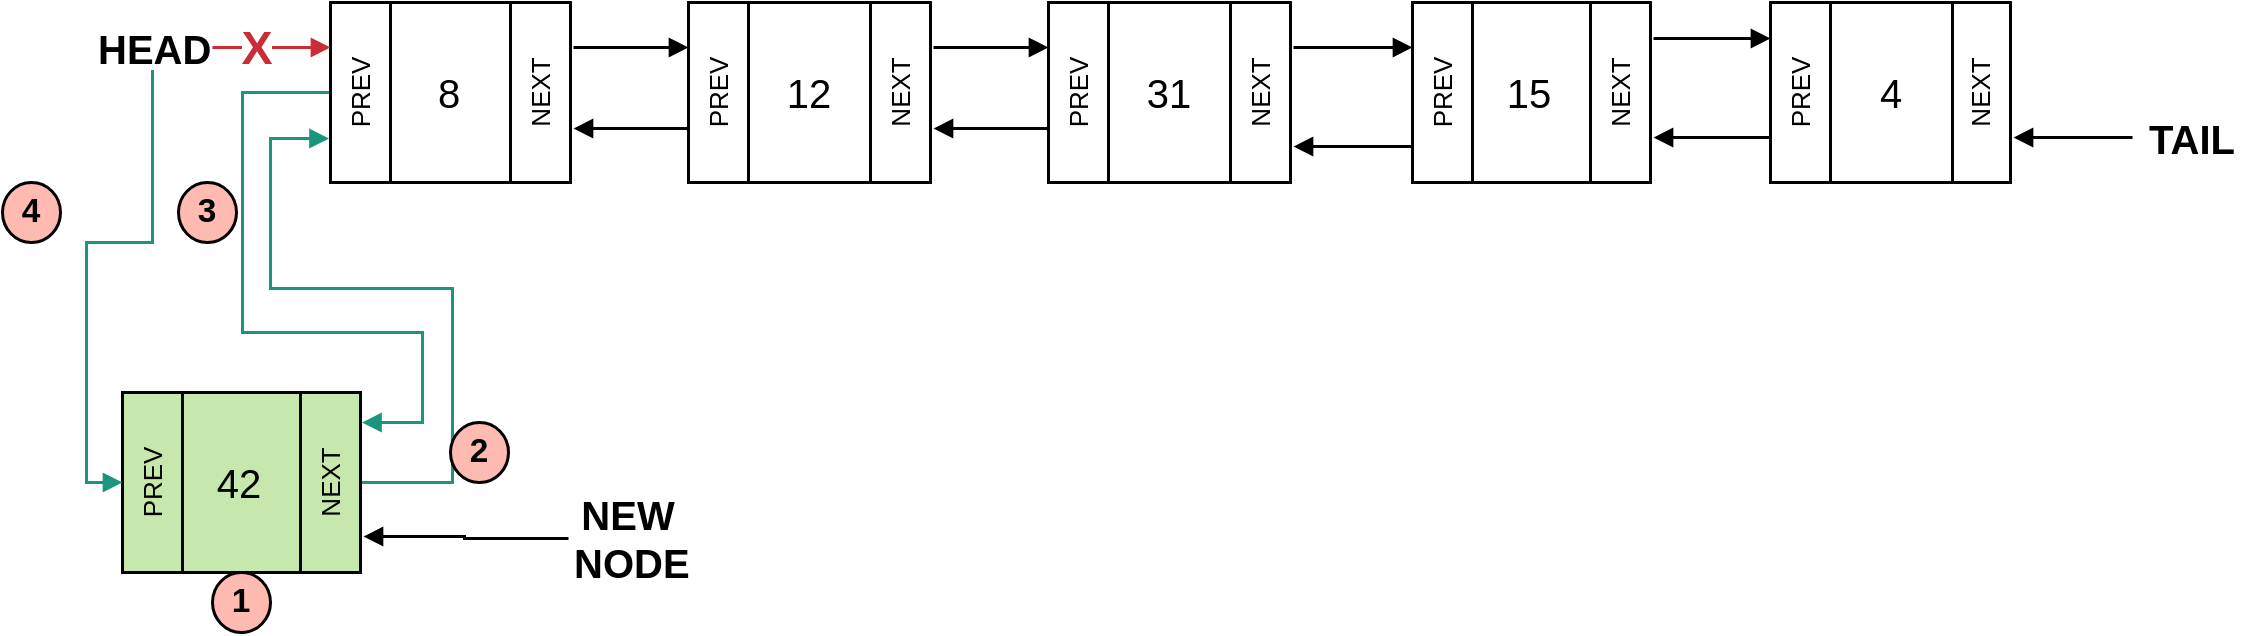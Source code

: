 <?xml version="1.0" encoding="UTF-8"?><mxfile type="Lucidchart-Import" version="17.1.4"><diagram name="Page 1" id="0"><mxGraphModel page="1" pageWidth="1020" pageHeight="1320" grid="1" gridSize="15"><root><mxCell id="0"/><mxCell id="1" parent="0"/><UserObject label="8" lucidchartObjectId="87jIpDc4QQPj" id="2"><mxCell style="html=1;overflow=block;blockSpacing=1;whiteSpace=wrap;fontSize=20;fontColor=default;spacing=3.8;strokeOpacity=100;strokeWidth=1.5;" vertex="1" parent="1"><mxGeometry x="268" y="195" width="61" height="90" as="geometry"/></mxCell></UserObject><mxCell id="3" style="html=1;overflow=block;blockSpacing=1;whiteSpace=wrap;fontSize=13;fontColor=default;spacing=3.8;strokeOpacity=100;strokeWidth=1.5;" vertex="1" parent="1"><mxGeometry x="329" y="195" width="30" height="90" as="geometry"/></mxCell><UserObject label="NEXT" lucidchartObjectId="b8jIca_Rjnn7" id="4"><mxCell style="html=1;overflow=block;blockSpacing=1;whiteSpace=wrap;fontSize=13;fontColor=default;spacing=3.8;strokeOpacity=100;strokeWidth=1.5;fillColor=none;strokeColor=none;rotation=-90;" vertex="1" parent="3"><mxGeometry x="-1" y="0.333" width="90" height="30" relative="1" as="geometry"/></mxCell></UserObject><mxCell id="5" style="html=1;overflow=block;blockSpacing=1;whiteSpace=wrap;fontSize=13;fontColor=default;spacing=3.8;strokeOpacity=100;strokeWidth=1.5;" vertex="1" parent="1"><mxGeometry x="509" y="195" width="30" height="90" as="geometry"/></mxCell><UserObject label="NEXT" lucidchartObjectId="KMkIVn9KjEGU" id="6"><mxCell style="html=1;overflow=block;blockSpacing=1;whiteSpace=wrap;fontSize=13;fontColor=default;spacing=3.8;strokeOpacity=100;strokeWidth=1.5;fillColor=none;strokeColor=none;rotation=-90;" vertex="1" parent="5"><mxGeometry x="-1" y="0.333" width="90" height="30" relative="1" as="geometry"/></mxCell></UserObject><mxCell id="7" style="html=1;overflow=block;blockSpacing=1;whiteSpace=wrap;fontSize=13;fontColor=default;spacing=3.8;strokeOpacity=100;strokeWidth=1.5;" vertex="1" parent="1"><mxGeometry x="689" y="195" width="30" height="90" as="geometry"/></mxCell><UserObject label="NEXT" lucidchartObjectId="MMkIYD3FZGPi" id="8"><mxCell style="html=1;overflow=block;blockSpacing=1;whiteSpace=wrap;fontSize=13;fontColor=default;spacing=3.8;strokeOpacity=100;strokeWidth=1.5;fillColor=none;strokeColor=none;rotation=-90;" vertex="1" parent="7"><mxGeometry x="-1" y="0.333" width="90" height="30" relative="1" as="geometry"/></mxCell></UserObject><mxCell id="9" style="html=1;overflow=block;blockSpacing=1;whiteSpace=wrap;fontSize=13;fontColor=default;spacing=3.8;strokeOpacity=100;strokeWidth=1.5;" vertex="1" parent="1"><mxGeometry x="869" y="195" width="30" height="90" as="geometry"/></mxCell><UserObject label="NEXT" lucidchartObjectId="UMkIbARwJB-E" id="10"><mxCell style="html=1;overflow=block;blockSpacing=1;whiteSpace=wrap;fontSize=13;fontColor=default;spacing=3.8;strokeOpacity=100;strokeWidth=1.5;fillColor=none;strokeColor=none;rotation=-90;" vertex="1" parent="9"><mxGeometry x="-1" y="0.333" width="90" height="30" relative="1" as="geometry"/></mxCell></UserObject><mxCell id="11" style="html=1;overflow=block;blockSpacing=1;whiteSpace=wrap;fontSize=13;fontColor=default;spacing=3.8;strokeOpacity=100;strokeWidth=1.5;" vertex="1" parent="1"><mxGeometry x="1049" y="195" width="30" height="90" as="geometry"/></mxCell><UserObject label="NEXT" lucidchartObjectId="UMkIggsGwIHC" id="12"><mxCell style="html=1;overflow=block;blockSpacing=1;whiteSpace=wrap;fontSize=13;fontColor=default;spacing=3.8;strokeOpacity=100;strokeWidth=1.5;fillColor=none;strokeColor=none;rotation=-90;" vertex="1" parent="11"><mxGeometry x="-1" y="0.333" width="90" height="30" relative="1" as="geometry"/></mxCell></UserObject><UserObject label="HEAD" lucidchartObjectId="_NkISnPSQEmv" id="13"><mxCell style="points=[[0.5,0.756,0]];html=1;overflow=block;blockSpacing=1;whiteSpace=wrap;fontSize=20;fontColor=default;fontStyle=1;spacing=3.8;strokeOpacity=0;fillOpacity=0;fillColor=#ffffff;strokeWidth=1.5;" vertex="1" parent="1"><mxGeometry x="120" y="195" width="60" height="45" as="geometry"/></mxCell></UserObject><UserObject label="12" lucidchartObjectId="QWmIv0Gkiaes" id="14"><mxCell style="html=1;overflow=block;blockSpacing=1;whiteSpace=wrap;fontSize=20;fontColor=default;spacing=3.8;strokeOpacity=100;strokeWidth=1.5;" vertex="1" parent="1"><mxGeometry x="448" y="195" width="61" height="90" as="geometry"/></mxCell></UserObject><UserObject label="31" lucidchartObjectId="TWmI6WQyR7AT" id="15"><mxCell style="html=1;overflow=block;blockSpacing=1;whiteSpace=wrap;fontSize=20;fontColor=default;spacing=3.8;strokeOpacity=100;strokeWidth=1.5;" vertex="1" parent="1"><mxGeometry x="628" y="195" width="61" height="90" as="geometry"/></mxCell></UserObject><UserObject label="15" lucidchartObjectId="YWmIXrmHToj4" id="16"><mxCell style="html=1;overflow=block;blockSpacing=1;whiteSpace=wrap;fontSize=20;fontColor=default;spacing=3.8;strokeOpacity=100;strokeWidth=1.5;" vertex="1" parent="1"><mxGeometry x="808" y="195" width="61" height="90" as="geometry"/></mxCell></UserObject><UserObject label="4" lucidchartObjectId="2WmIQhawiGr." id="17"><mxCell style="html=1;overflow=block;blockSpacing=1;whiteSpace=wrap;fontSize=20;fontColor=default;spacing=3.8;strokeOpacity=100;strokeWidth=1.5;" vertex="1" parent="1"><mxGeometry x="989" y="195" width="61" height="90" as="geometry"/></mxCell></UserObject><mxCell id="18" style="html=1;overflow=block;blockSpacing=1;whiteSpace=wrap;fontSize=13;fontColor=default;spacing=3.8;strokeOpacity=100;strokeWidth=1.5;" vertex="1" parent="1"><mxGeometry x="239" y="195" width="30" height="90" as="geometry"/></mxCell><UserObject label="PREV" lucidchartObjectId="6WmIGiwhJITS" id="19"><mxCell style="html=1;overflow=block;blockSpacing=1;whiteSpace=wrap;fontSize=13;fontColor=default;spacing=3.8;strokeOpacity=100;strokeWidth=1.5;fillColor=none;strokeColor=none;rotation=-90;" vertex="1" parent="18"><mxGeometry x="-1" y="0.333" width="90" height="30" relative="1" as="geometry"/></mxCell></UserObject><mxCell id="20" style="html=1;overflow=block;blockSpacing=1;whiteSpace=wrap;fontSize=13;fontColor=default;spacing=3.8;strokeOpacity=100;strokeWidth=1.5;" vertex="1" parent="1"><mxGeometry x="418" y="195" width="30" height="90" as="geometry"/></mxCell><UserObject label="PREV" lucidchartObjectId=".WmIgvZzzIRY" id="21"><mxCell style="html=1;overflow=block;blockSpacing=1;whiteSpace=wrap;fontSize=13;fontColor=default;spacing=3.8;strokeOpacity=100;strokeWidth=1.5;fillColor=none;strokeColor=none;rotation=-90;" vertex="1" parent="20"><mxGeometry x="-1" y="0.333" width="90" height="30" relative="1" as="geometry"/></mxCell></UserObject><mxCell id="22" style="html=1;overflow=block;blockSpacing=1;whiteSpace=wrap;fontSize=13;fontColor=default;spacing=3.8;strokeOpacity=100;strokeWidth=1.5;" vertex="1" parent="1"><mxGeometry x="598" y="195" width="30" height="90" as="geometry"/></mxCell><UserObject label="PREV" lucidchartObjectId="aXmItaBIfWNa" id="23"><mxCell style="html=1;overflow=block;blockSpacing=1;whiteSpace=wrap;fontSize=13;fontColor=default;spacing=3.8;strokeOpacity=100;strokeWidth=1.5;fillColor=none;strokeColor=none;rotation=-90;" vertex="1" parent="22"><mxGeometry x="-1" y="0.333" width="90" height="30" relative="1" as="geometry"/></mxCell></UserObject><mxCell id="24" style="html=1;overflow=block;blockSpacing=1;whiteSpace=wrap;fontSize=13;fontColor=default;spacing=3.8;strokeOpacity=100;strokeWidth=1.5;" vertex="1" parent="1"><mxGeometry x="780" y="195" width="30" height="90" as="geometry"/></mxCell><UserObject label="PREV" lucidchartObjectId="dXmIC0egB1Va" id="25"><mxCell style="html=1;overflow=block;blockSpacing=1;whiteSpace=wrap;fontSize=13;fontColor=default;spacing=3.8;strokeOpacity=100;strokeWidth=1.5;fillColor=none;strokeColor=none;rotation=-90;" vertex="1" parent="24"><mxGeometry x="-1" y="0.333" width="90" height="30" relative="1" as="geometry"/></mxCell></UserObject><mxCell id="26" style="html=1;overflow=block;blockSpacing=1;whiteSpace=wrap;fontSize=13;fontColor=default;spacing=3.8;strokeOpacity=100;strokeWidth=1.5;" vertex="1" parent="1"><mxGeometry x="959" y="195" width="30" height="90" as="geometry"/></mxCell><UserObject label="PREV" lucidchartObjectId="gXmISupFg4sT" id="27"><mxCell style="html=1;overflow=block;blockSpacing=1;whiteSpace=wrap;fontSize=13;fontColor=default;spacing=3.8;strokeOpacity=100;strokeWidth=1.5;fillColor=none;strokeColor=none;rotation=-90;" vertex="1" parent="26"><mxGeometry x="-1" y="0.333" width="90" height="30" relative="1" as="geometry"/></mxCell></UserObject><UserObject label="TAIL" lucidchartObjectId="oXmIjXQyhqWP" id="28"><mxCell style="html=1;overflow=block;blockSpacing=1;whiteSpace=wrap;fontSize=20;fontColor=default;fontStyle=1;spacing=3.8;strokeOpacity=0;fillOpacity=0;fillColor=#ffffff;strokeWidth=1.5;" vertex="1" parent="1"><mxGeometry x="1140" y="240" width="60" height="45" as="geometry"/></mxCell></UserObject><UserObject label="" lucidchartObjectId="eYmIRw--_72S" id="29"><mxCell style="html=1;jettySize=18;whiteSpace=wrap;fontSize=13;strokeColor=#c92d39;strokeOpacity=100;strokeWidth=1.5;rounded=1;arcSize=0;edgeStyle=orthogonalEdgeStyle;startArrow=none;endArrow=block;endFill=1;exitX=1;exitY=0.5;exitPerimeter=0;entryX=0;entryY=0.25;entryPerimeter=0;" edge="1" parent="1" source="13" target="18"><mxGeometry width="100" height="100" relative="1" as="geometry"><Array as="points"/></mxGeometry></mxCell></UserObject><mxCell id="30" value="X" style="text;html=1;resizable=0;labelBackgroundColor=default;align=center;verticalAlign=middle;fontStyle=1;fontColor=#c92d39;fontSize=23.3;" vertex="1" parent="29"><mxGeometry x="-0.249" relative="1" as="geometry"/></mxCell><UserObject label="" lucidchartObjectId="gYmI543pY4cr" id="31"><mxCell style="html=1;jettySize=18;whiteSpace=wrap;fontSize=13;strokeOpacity=100;strokeWidth=1.5;rounded=1;arcSize=0;edgeStyle=orthogonalEdgeStyle;startArrow=none;endArrow=block;endFill=1;exitX=1.05;exitY=0.25;exitPerimeter=0;entryX=0;entryY=0.25;entryPerimeter=0;" edge="1" parent="1" source="3" target="20"><mxGeometry width="100" height="100" relative="1" as="geometry"><Array as="points"/></mxGeometry></mxCell></UserObject><UserObject label="" lucidchartObjectId="iYmICIiNNRhf" id="32"><mxCell style="html=1;jettySize=18;whiteSpace=wrap;fontSize=13;strokeOpacity=100;strokeWidth=1.5;rounded=1;arcSize=0;edgeStyle=orthogonalEdgeStyle;startArrow=none;endArrow=block;endFill=1;exitX=1.05;exitY=0.25;exitPerimeter=0;entryX=0;entryY=0.25;entryPerimeter=0;" edge="1" parent="1" source="5" target="22"><mxGeometry width="100" height="100" relative="1" as="geometry"><Array as="points"/></mxGeometry></mxCell></UserObject><UserObject label="" lucidchartObjectId="kYmIpWp~T-Xr" id="33"><mxCell style="html=1;jettySize=18;whiteSpace=wrap;fontSize=13;strokeOpacity=100;strokeWidth=1.5;rounded=1;arcSize=0;edgeStyle=orthogonalEdgeStyle;startArrow=none;endArrow=block;endFill=1;exitX=1.05;exitY=0.25;exitPerimeter=0;entryX=0;entryY=0.25;entryPerimeter=0;" edge="1" parent="1" source="7" target="24"><mxGeometry width="100" height="100" relative="1" as="geometry"><Array as="points"/></mxGeometry></mxCell></UserObject><UserObject label="" lucidchartObjectId="mYmIMDlqx4Un" id="34"><mxCell style="html=1;jettySize=18;whiteSpace=wrap;fontSize=13;strokeOpacity=100;strokeWidth=1.5;rounded=1;arcSize=0;edgeStyle=orthogonalEdgeStyle;startArrow=none;endArrow=block;endFill=1;exitX=1.05;exitY=0.2;exitPerimeter=0;entryX=0;entryY=0.2;entryPerimeter=0;" edge="1" parent="1" source="9" target="26"><mxGeometry width="100" height="100" relative="1" as="geometry"><Array as="points"/></mxGeometry></mxCell></UserObject><UserObject label="" lucidchartObjectId="pYmIxnRZk0Nb" id="35"><mxCell style="html=1;jettySize=18;whiteSpace=wrap;fontSize=13;strokeOpacity=100;strokeWidth=1.5;rounded=1;arcSize=0;edgeStyle=orthogonalEdgeStyle;startArrow=none;endArrow=block;endFill=1;exitX=0;exitY=0.5;exitPerimeter=0;entryX=1.05;entryY=0.75;entryPerimeter=0;" edge="1" parent="1" source="28" target="11"><mxGeometry width="100" height="100" relative="1" as="geometry"><Array as="points"/></mxGeometry></mxCell></UserObject><UserObject label="" lucidchartObjectId="sYmISpMp2wO0" id="36"><mxCell style="html=1;jettySize=18;whiteSpace=wrap;fontSize=13;strokeOpacity=100;strokeWidth=1.5;rounded=1;arcSize=0;edgeStyle=orthogonalEdgeStyle;startArrow=none;endArrow=block;endFill=1;exitX=0;exitY=0.75;exitPerimeter=0;entryX=1.05;entryY=0.75;entryPerimeter=0;" edge="1" parent="1" source="26" target="9"><mxGeometry width="100" height="100" relative="1" as="geometry"><Array as="points"/></mxGeometry></mxCell></UserObject><UserObject label="" lucidchartObjectId="uYmIV5qAtXRR" id="37"><mxCell style="html=1;jettySize=18;whiteSpace=wrap;fontSize=13;strokeOpacity=100;strokeWidth=1.5;rounded=1;arcSize=0;edgeStyle=orthogonalEdgeStyle;startArrow=none;endArrow=block;endFill=1;exitX=0;exitY=0.8;exitPerimeter=0;entryX=1.05;entryY=0.8;entryPerimeter=0;" edge="1" parent="1" source="24" target="7"><mxGeometry width="100" height="100" relative="1" as="geometry"><Array as="points"/></mxGeometry></mxCell></UserObject><UserObject label="" lucidchartObjectId="xYmIuD8lJtGa" id="38"><mxCell style="html=1;jettySize=18;whiteSpace=wrap;fontSize=13;strokeOpacity=100;strokeWidth=1.5;rounded=1;arcSize=0;edgeStyle=orthogonalEdgeStyle;startArrow=none;endArrow=block;endFill=1;exitX=0;exitY=0.7;exitPerimeter=0;entryX=1.05;entryY=0.7;entryPerimeter=0;" edge="1" parent="1" source="22" target="5"><mxGeometry width="100" height="100" relative="1" as="geometry"><Array as="points"/></mxGeometry></mxCell></UserObject><UserObject label="" lucidchartObjectId="zYmI2Q7agMhc" id="39"><mxCell style="html=1;jettySize=18;whiteSpace=wrap;fontSize=13;strokeOpacity=100;strokeWidth=1.5;rounded=1;arcSize=0;edgeStyle=orthogonalEdgeStyle;startArrow=none;endArrow=block;endFill=1;exitX=0;exitY=0.7;exitPerimeter=0;entryX=1.05;entryY=0.7;entryPerimeter=0;" edge="1" parent="1" source="20" target="3"><mxGeometry width="100" height="100" relative="1" as="geometry"><Array as="points"/></mxGeometry></mxCell></UserObject><UserObject label="42" lucidchartObjectId="K0mIgCcUG3SW" id="40"><mxCell style="html=1;overflow=block;blockSpacing=1;whiteSpace=wrap;fontSize=20;fontColor=default;spacing=3.8;strokeOpacity=100;fillOpacity=100;fillColor=#c7e8ac;strokeWidth=1.5;" vertex="1" parent="1"><mxGeometry x="163" y="390" width="61" height="90" as="geometry"/></mxCell></UserObject><mxCell id="41" style="html=1;overflow=block;blockSpacing=1;whiteSpace=wrap;fontSize=13;fontColor=default;spacing=3.8;strokeOpacity=100;fillOpacity=100;fillColor=#c7e8ac;strokeWidth=1.5;" vertex="1" parent="1"><mxGeometry x="224" y="390" width="30" height="90" as="geometry"/></mxCell><UserObject label="NEXT" lucidchartObjectId="K0mIO.uF7h9B" id="42"><mxCell style="html=1;overflow=block;blockSpacing=1;whiteSpace=wrap;fontSize=13;fontColor=default;spacing=3.8;strokeOpacity=100;fillOpacity=100;strokeWidth=1.5;fillColor=none;strokeColor=none;rotation=-90;" vertex="1" parent="41"><mxGeometry x="-1" y="0.333" width="90" height="30" relative="1" as="geometry"/></mxCell></UserObject><mxCell id="43" style="html=1;overflow=block;blockSpacing=1;whiteSpace=wrap;fontSize=13;fontColor=default;spacing=3.8;strokeOpacity=100;fillOpacity=100;fillColor=#c7e8ac;strokeWidth=1.5;" vertex="1" parent="1"><mxGeometry x="135" y="390" width="30" height="90" as="geometry"/></mxCell><UserObject label="PREV" lucidchartObjectId="K0mIPAQeB36-" id="44"><mxCell style="html=1;overflow=block;blockSpacing=1;whiteSpace=wrap;fontSize=13;fontColor=default;spacing=3.8;strokeOpacity=100;fillOpacity=100;strokeWidth=1.5;fillColor=none;strokeColor=none;rotation=-90;" vertex="1" parent="43"><mxGeometry x="-1" y="0.333" width="90" height="30" relative="1" as="geometry"/></mxCell></UserObject><UserObject label="" lucidchartObjectId="~0mIWpDg.Art" id="45"><mxCell style="html=1;jettySize=18;whiteSpace=wrap;fontSize=13;strokeColor=#19967d;strokeOpacity=100;strokeWidth=1.5;rounded=1;arcSize=0;edgeStyle=orthogonalEdgeStyle;startArrow=none;endArrow=block;endFill=1;exitX=1.025;exitY=0.5;exitPerimeter=0;entryX=-0.025;entryY=0.756;entryPerimeter=0;" edge="1" parent="1" source="41" target="18"><mxGeometry width="100" height="100" relative="1" as="geometry"><Array as="points"><mxPoint x="300" y="435"/><mxPoint x="300" y="338"/><mxPoint x="209" y="338"/><mxPoint x="209" y="263"/></Array></mxGeometry></mxCell></UserObject><UserObject label="" lucidchartObjectId="k1mIIhyB25TO" id="46"><mxCell style="html=1;jettySize=18;whiteSpace=wrap;fontSize=13;strokeColor=#19967d;strokeOpacity=100;strokeWidth=1.5;rounded=1;arcSize=0;edgeStyle=orthogonalEdgeStyle;startArrow=none;endArrow=block;endFill=1;exitX=-0.025;exitY=0.5;exitPerimeter=0;entryX=1.025;entryY=0.167;entryPerimeter=0;" edge="1" parent="1" source="18" target="41"><mxGeometry width="100" height="100" relative="1" as="geometry"><Array as="points"><mxPoint x="195" y="240"/><mxPoint x="195" y="360"/><mxPoint x="285" y="360"/><mxPoint x="285" y="405"/></Array></mxGeometry></mxCell></UserObject><UserObject label="" lucidchartObjectId="M1mI5.AOdaxV" id="47"><mxCell style="html=1;jettySize=18;whiteSpace=wrap;fontSize=13;strokeColor=#19967d;strokeOpacity=100;strokeWidth=1.5;rounded=1;arcSize=0;edgeStyle=orthogonalEdgeStyle;startArrow=none;endArrow=block;endFill=1;exitX=0.5;exitY=0.75;exitPerimeter=0;entryX=0;entryY=0.5;entryPerimeter=0;" edge="1" parent="1" source="13" target="43"><mxGeometry width="100" height="100" relative="1" as="geometry"><Array as="points"/></mxGeometry></mxCell></UserObject><UserObject label="1" lucidchartObjectId="EKnItc13ufjE" id="48"><mxCell style="html=1;overflow=block;blockSpacing=1;whiteSpace=wrap;ellipse;fontSize=16.7;fontColor=default;fontStyle=1;spacing=3.8;strokeOpacity=100;fillOpacity=100;fillColor=#ffbbb1;strokeWidth=1.5;" vertex="1" parent="1"><mxGeometry x="180" y="480" width="29" height="30" as="geometry"/></mxCell></UserObject><UserObject label="2" lucidchartObjectId="5KnI5IiSAY0G" id="49"><mxCell style="html=1;overflow=block;blockSpacing=1;whiteSpace=wrap;ellipse;fontSize=16.7;fontColor=default;fontStyle=1;spacing=3.8;strokeOpacity=100;fillOpacity=100;fillColor=#ffbbb1;strokeWidth=1.5;" vertex="1" parent="1"><mxGeometry x="299" y="405" width="29" height="30" as="geometry"/></mxCell></UserObject><UserObject label="3" lucidchartObjectId="9KnIFgfDCQZJ" id="50"><mxCell style="html=1;overflow=block;blockSpacing=1;whiteSpace=wrap;ellipse;fontSize=16.7;fontColor=default;fontStyle=1;spacing=3.8;strokeOpacity=100;fillOpacity=100;fillColor=#ffbbb1;strokeWidth=1.5;" vertex="1" parent="1"><mxGeometry x="163" y="285" width="29" height="30" as="geometry"/></mxCell></UserObject><UserObject label="4" lucidchartObjectId=".KnIlfiSBE3X" id="51"><mxCell style="html=1;overflow=block;blockSpacing=1;whiteSpace=wrap;ellipse;fontSize=16.7;fontColor=default;fontStyle=1;spacing=3.8;strokeOpacity=100;fillOpacity=100;fillColor=#ffbbb1;strokeWidth=1.5;" vertex="1" parent="1"><mxGeometry x="75" y="285" width="29" height="30" as="geometry"/></mxCell></UserObject><UserObject label="NEW NODE" lucidchartObjectId="EVKQgatUaq~X" id="52"><mxCell style="html=1;overflow=block;blockSpacing=1;whiteSpace=wrap;fontSize=20;fontColor=default;fontStyle=1;spacing=3.8;strokeOpacity=0;fillOpacity=0;fillColor=#ffffff;strokeWidth=1.5;" vertex="1" parent="1"><mxGeometry x="358" y="435" width="60" height="56" as="geometry"/></mxCell></UserObject><UserObject label="" lucidchartObjectId="KVKQ~v0rQ5Ev" id="53"><mxCell style="html=1;jettySize=18;whiteSpace=wrap;fontSize=13;strokeOpacity=100;strokeWidth=1.5;rounded=1;arcSize=0;edgeStyle=orthogonalEdgeStyle;startArrow=none;endArrow=block;endFill=1;exitX=0;exitY=0.5;exitPerimeter=0;entryX=1.05;entryY=0.8;entryPerimeter=0;" edge="1" parent="1" source="52" target="41"><mxGeometry width="100" height="100" relative="1" as="geometry"><Array as="points"/></mxGeometry></mxCell></UserObject></root></mxGraphModel></diagram></mxfile>